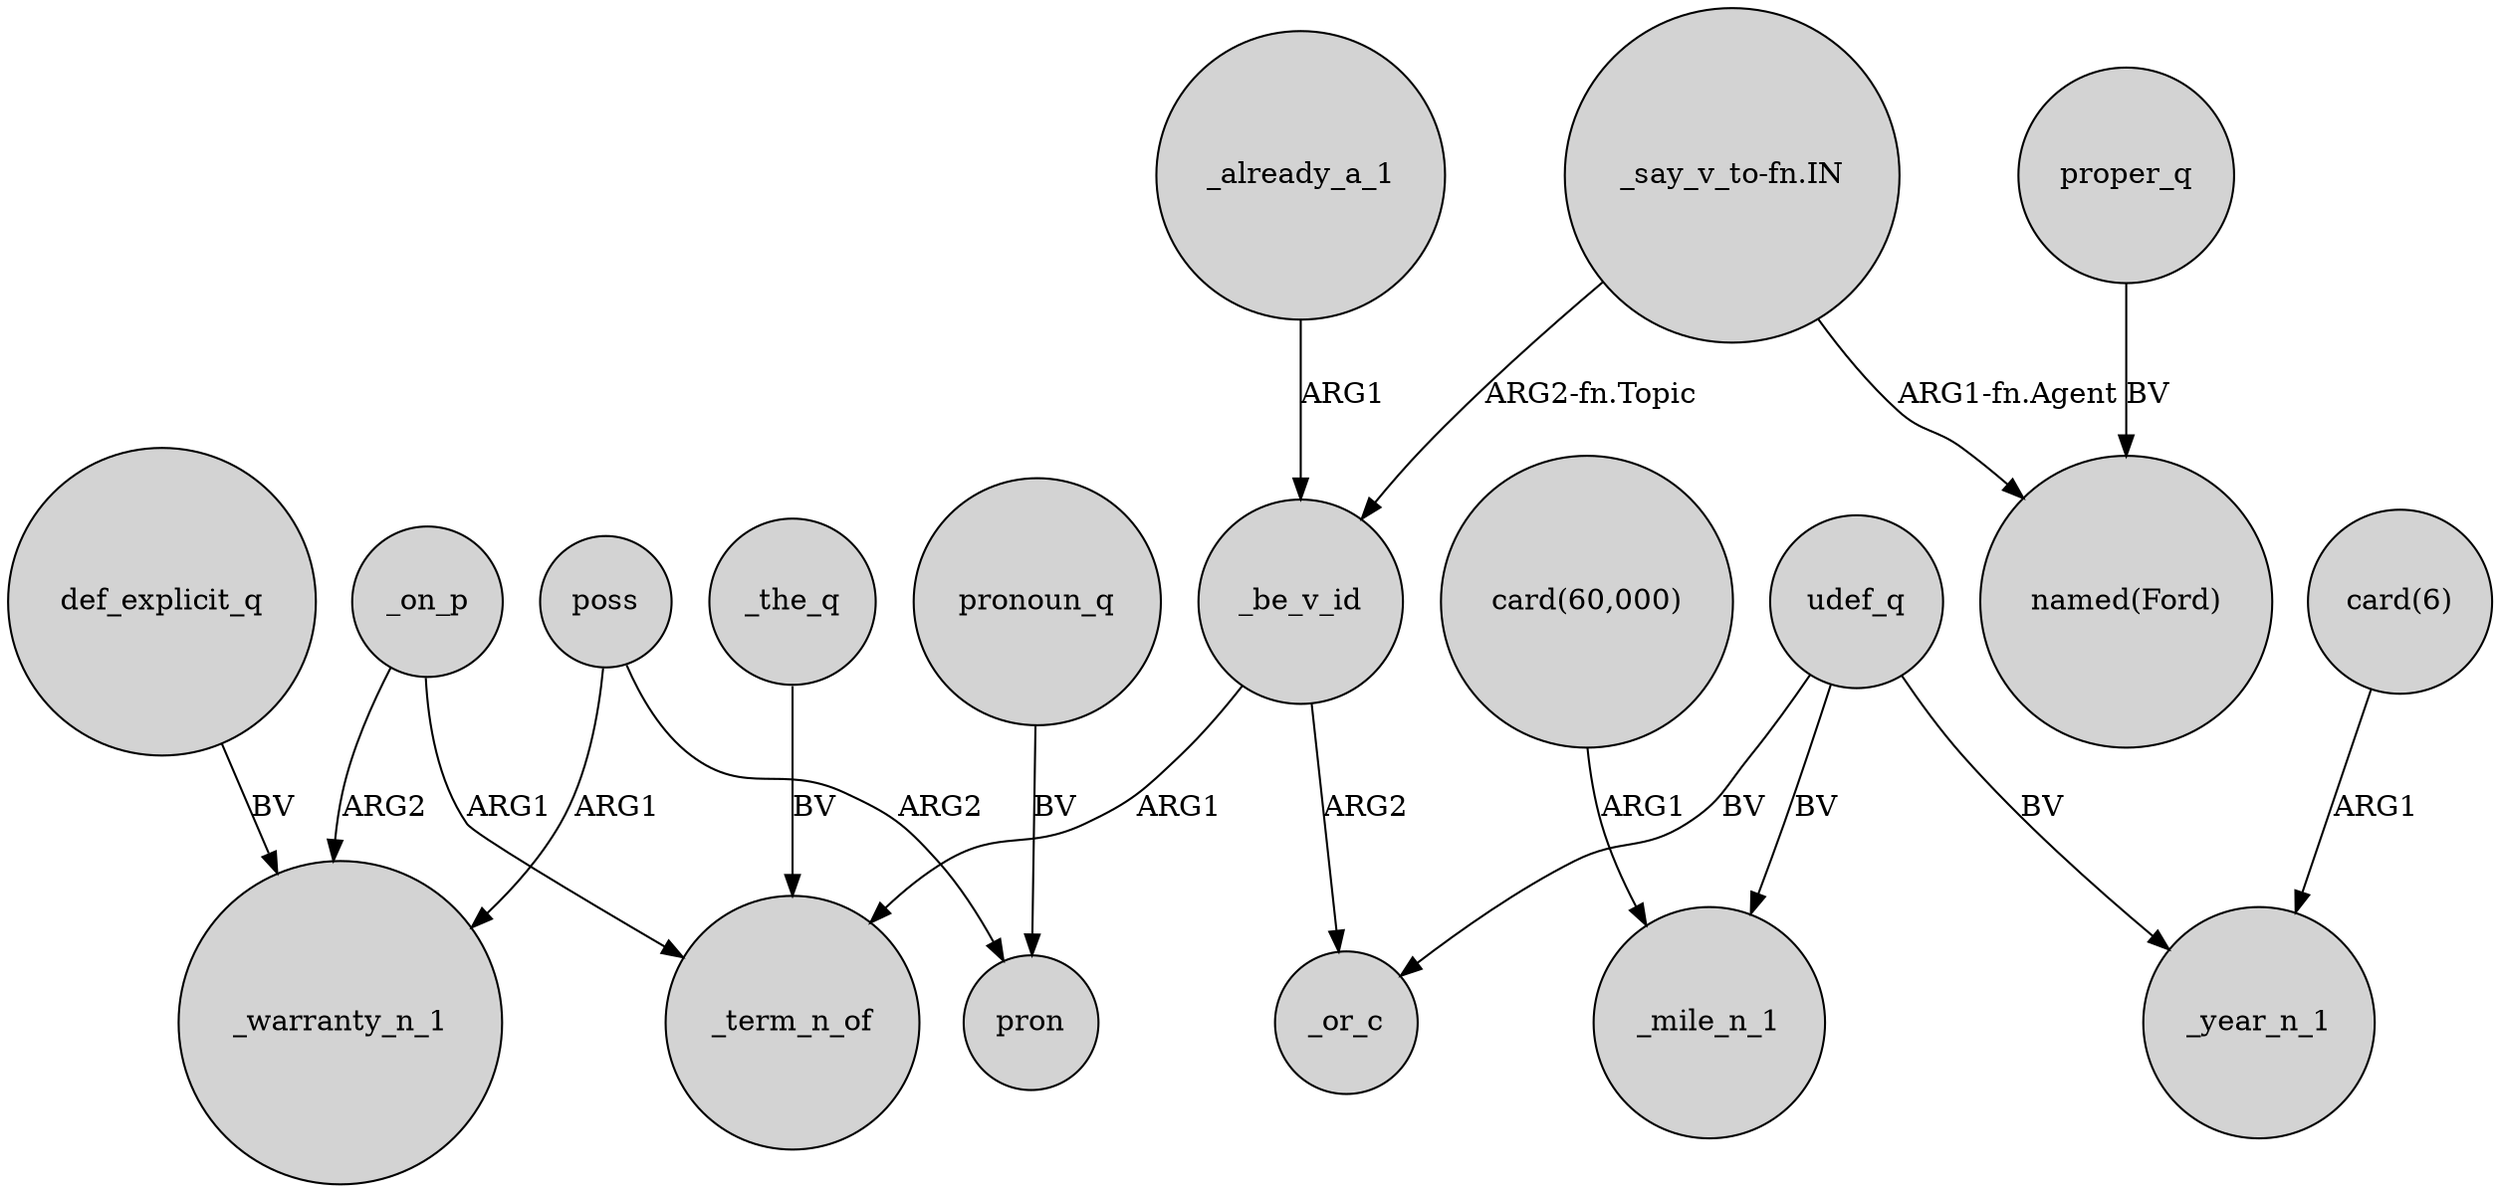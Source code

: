 digraph {
	node [shape=circle style=filled]
	poss -> _warranty_n_1 [label=ARG1]
	udef_q -> _mile_n_1 [label=BV]
	"_say_v_to-fn.IN" -> "named(Ford)" [label="ARG1-fn.Agent"]
	udef_q -> _year_n_1 [label=BV]
	_be_v_id -> _term_n_of [label=ARG1]
	_already_a_1 -> _be_v_id [label=ARG1]
	_on_p -> _term_n_of [label=ARG1]
	poss -> pron [label=ARG2]
	def_explicit_q -> _warranty_n_1 [label=BV]
	udef_q -> _or_c [label=BV]
	_be_v_id -> _or_c [label=ARG2]
	"card(6)" -> _year_n_1 [label=ARG1]
	"card(60,000)" -> _mile_n_1 [label=ARG1]
	"_say_v_to-fn.IN" -> _be_v_id [label="ARG2-fn.Topic"]
	proper_q -> "named(Ford)" [label=BV]
	_on_p -> _warranty_n_1 [label=ARG2]
	_the_q -> _term_n_of [label=BV]
	pronoun_q -> pron [label=BV]
}
